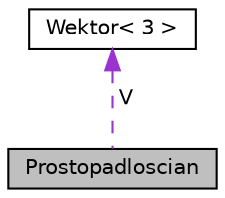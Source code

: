 digraph "Prostopadloscian"
{
  edge [fontname="Helvetica",fontsize="10",labelfontname="Helvetica",labelfontsize="10"];
  node [fontname="Helvetica",fontsize="10",shape=record];
  Node1 [label="Prostopadloscian",height=0.2,width=0.4,color="black", fillcolor="grey75", style="filled", fontcolor="black"];
  Node2 -> Node1 [dir="back",color="darkorchid3",fontsize="10",style="dashed",label=" V" ,fontname="Helvetica"];
  Node2 [label="Wektor\< 3 \>",height=0.2,width=0.4,color="black", fillcolor="white", style="filled",URL="$class_wektor.html"];
}
